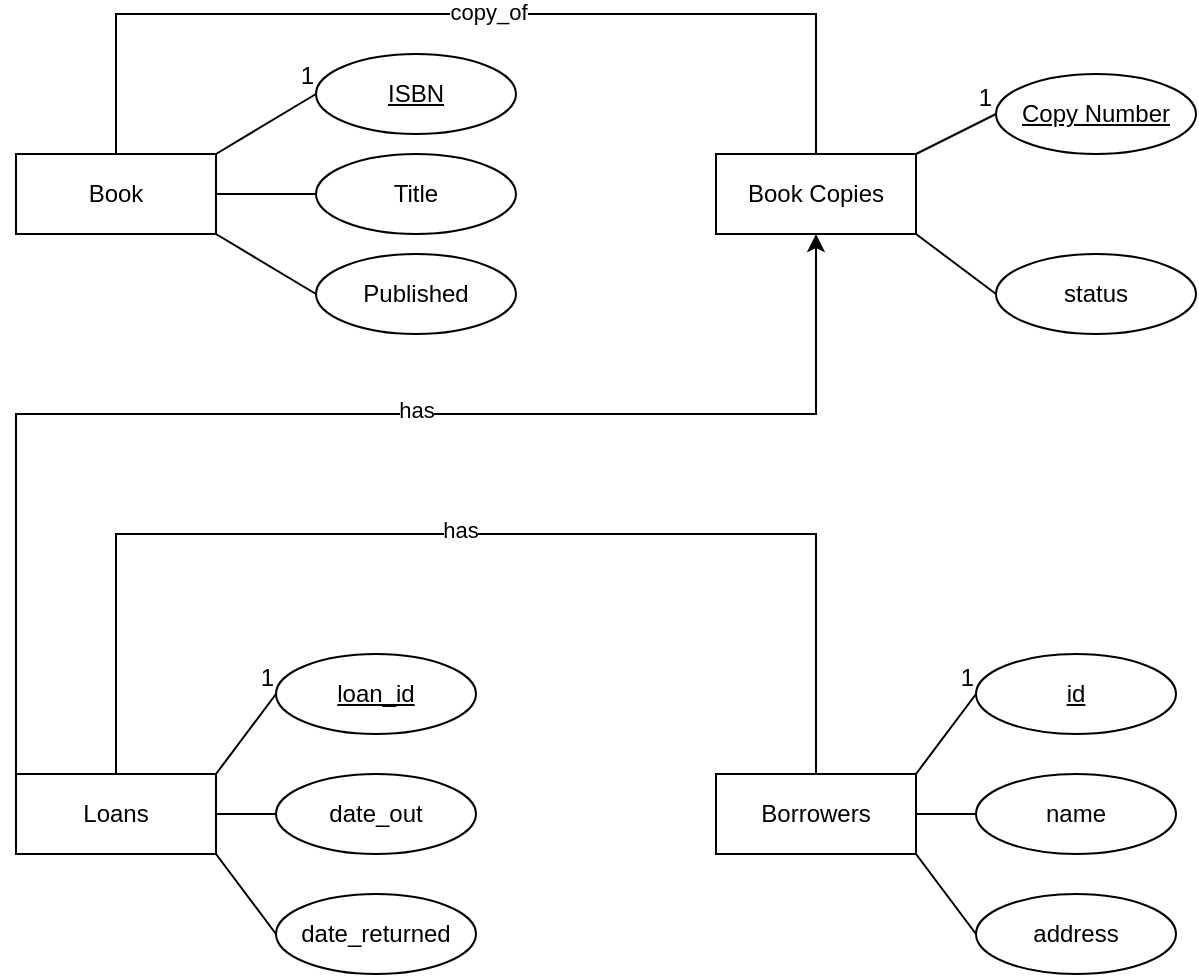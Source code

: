 <mxfile version="22.0.0" type="device">
  <diagram name="Page-1" id="VHraJx6ISevpyODWUKyq">
    <mxGraphModel dx="1050" dy="574" grid="1" gridSize="10" guides="1" tooltips="1" connect="1" arrows="1" fold="1" page="1" pageScale="1" pageWidth="850" pageHeight="1100" math="0" shadow="0">
      <root>
        <mxCell id="0" />
        <mxCell id="1" parent="0" />
        <mxCell id="JwXPGr0OrlHHiKYq-cIe-2" value="id" style="ellipse;whiteSpace=wrap;html=1;align=center;fontStyle=4;" vertex="1" parent="1">
          <mxGeometry x="550" y="360" width="100" height="40" as="geometry" />
        </mxCell>
        <mxCell id="JwXPGr0OrlHHiKYq-cIe-3" value="name" style="ellipse;whiteSpace=wrap;html=1;align=center;" vertex="1" parent="1">
          <mxGeometry x="550" y="420" width="100" height="40" as="geometry" />
        </mxCell>
        <mxCell id="JwXPGr0OrlHHiKYq-cIe-4" value="address" style="ellipse;whiteSpace=wrap;html=1;align=center;" vertex="1" parent="1">
          <mxGeometry x="550" y="480" width="100" height="40" as="geometry" />
        </mxCell>
        <mxCell id="JwXPGr0OrlHHiKYq-cIe-14" value="Borrowers" style="whiteSpace=wrap;html=1;align=center;" vertex="1" parent="1">
          <mxGeometry x="420" y="420" width="100" height="40" as="geometry" />
        </mxCell>
        <mxCell id="JwXPGr0OrlHHiKYq-cIe-15" value="" style="endArrow=none;html=1;rounded=0;entryX=0;entryY=0.5;entryDx=0;entryDy=0;exitX=1;exitY=0;exitDx=0;exitDy=0;" edge="1" parent="1" source="JwXPGr0OrlHHiKYq-cIe-14" target="JwXPGr0OrlHHiKYq-cIe-2">
          <mxGeometry relative="1" as="geometry">
            <mxPoint x="340" y="300" as="sourcePoint" />
            <mxPoint x="500" y="300" as="targetPoint" />
          </mxGeometry>
        </mxCell>
        <mxCell id="JwXPGr0OrlHHiKYq-cIe-16" value="1" style="resizable=0;html=1;whiteSpace=wrap;align=right;verticalAlign=bottom;" connectable="0" vertex="1" parent="JwXPGr0OrlHHiKYq-cIe-15">
          <mxGeometry x="1" relative="1" as="geometry" />
        </mxCell>
        <mxCell id="JwXPGr0OrlHHiKYq-cIe-17" value="" style="endArrow=none;html=1;rounded=0;entryX=0;entryY=0.5;entryDx=0;entryDy=0;exitX=1;exitY=0.5;exitDx=0;exitDy=0;" edge="1" parent="1" source="JwXPGr0OrlHHiKYq-cIe-14" target="JwXPGr0OrlHHiKYq-cIe-3">
          <mxGeometry relative="1" as="geometry">
            <mxPoint x="340" y="300" as="sourcePoint" />
            <mxPoint x="500" y="300" as="targetPoint" />
          </mxGeometry>
        </mxCell>
        <mxCell id="JwXPGr0OrlHHiKYq-cIe-19" value="" style="endArrow=none;html=1;rounded=0;entryX=0;entryY=0.5;entryDx=0;entryDy=0;exitX=1;exitY=1;exitDx=0;exitDy=0;" edge="1" parent="1" source="JwXPGr0OrlHHiKYq-cIe-14" target="JwXPGr0OrlHHiKYq-cIe-4">
          <mxGeometry relative="1" as="geometry">
            <mxPoint x="340" y="300" as="sourcePoint" />
            <mxPoint x="500" y="300" as="targetPoint" />
          </mxGeometry>
        </mxCell>
        <mxCell id="JwXPGr0OrlHHiKYq-cIe-20" value="Loans" style="whiteSpace=wrap;html=1;align=center;" vertex="1" parent="1">
          <mxGeometry x="70" y="420" width="100" height="40" as="geometry" />
        </mxCell>
        <mxCell id="JwXPGr0OrlHHiKYq-cIe-21" value="date_out" style="ellipse;whiteSpace=wrap;html=1;align=center;" vertex="1" parent="1">
          <mxGeometry x="200" y="420" width="100" height="40" as="geometry" />
        </mxCell>
        <mxCell id="JwXPGr0OrlHHiKYq-cIe-22" value="date_returned" style="ellipse;whiteSpace=wrap;html=1;align=center;" vertex="1" parent="1">
          <mxGeometry x="200" y="480" width="100" height="40" as="geometry" />
        </mxCell>
        <mxCell id="JwXPGr0OrlHHiKYq-cIe-23" value="loan_id" style="ellipse;whiteSpace=wrap;html=1;align=center;fontStyle=4;" vertex="1" parent="1">
          <mxGeometry x="200" y="360" width="100" height="40" as="geometry" />
        </mxCell>
        <mxCell id="JwXPGr0OrlHHiKYq-cIe-24" value="" style="endArrow=none;html=1;rounded=0;exitX=1;exitY=0;exitDx=0;exitDy=0;entryX=0;entryY=0.5;entryDx=0;entryDy=0;" edge="1" parent="1" source="JwXPGr0OrlHHiKYq-cIe-20" target="JwXPGr0OrlHHiKYq-cIe-23">
          <mxGeometry relative="1" as="geometry">
            <mxPoint x="340" y="300" as="sourcePoint" />
            <mxPoint x="500" y="300" as="targetPoint" />
          </mxGeometry>
        </mxCell>
        <mxCell id="JwXPGr0OrlHHiKYq-cIe-25" value="1" style="resizable=0;html=1;whiteSpace=wrap;align=right;verticalAlign=bottom;" connectable="0" vertex="1" parent="JwXPGr0OrlHHiKYq-cIe-24">
          <mxGeometry x="1" relative="1" as="geometry" />
        </mxCell>
        <mxCell id="JwXPGr0OrlHHiKYq-cIe-26" value="" style="endArrow=none;html=1;rounded=0;exitX=1;exitY=0.5;exitDx=0;exitDy=0;entryX=0;entryY=0.5;entryDx=0;entryDy=0;" edge="1" parent="1" source="JwXPGr0OrlHHiKYq-cIe-20" target="JwXPGr0OrlHHiKYq-cIe-21">
          <mxGeometry relative="1" as="geometry">
            <mxPoint x="340" y="300" as="sourcePoint" />
            <mxPoint x="500" y="300" as="targetPoint" />
          </mxGeometry>
        </mxCell>
        <mxCell id="JwXPGr0OrlHHiKYq-cIe-27" value="" style="endArrow=none;html=1;rounded=0;exitX=1;exitY=1;exitDx=0;exitDy=0;entryX=0;entryY=0.5;entryDx=0;entryDy=0;" edge="1" parent="1" source="JwXPGr0OrlHHiKYq-cIe-20" target="JwXPGr0OrlHHiKYq-cIe-22">
          <mxGeometry relative="1" as="geometry">
            <mxPoint x="340" y="300" as="sourcePoint" />
            <mxPoint x="500" y="300" as="targetPoint" />
          </mxGeometry>
        </mxCell>
        <mxCell id="JwXPGr0OrlHHiKYq-cIe-32" value="" style="endArrow=none;html=1;rounded=0;exitX=0.5;exitY=0;exitDx=0;exitDy=0;entryX=0.5;entryY=0;entryDx=0;entryDy=0;" edge="1" parent="1" source="JwXPGr0OrlHHiKYq-cIe-20" target="JwXPGr0OrlHHiKYq-cIe-14">
          <mxGeometry relative="1" as="geometry">
            <mxPoint x="100" y="310" as="sourcePoint" />
            <mxPoint x="260" y="310" as="targetPoint" />
            <Array as="points">
              <mxPoint x="120" y="300" />
              <mxPoint x="470" y="300" />
            </Array>
          </mxGeometry>
        </mxCell>
        <mxCell id="JwXPGr0OrlHHiKYq-cIe-33" value="has" style="edgeLabel;html=1;align=center;verticalAlign=middle;resizable=0;points=[];" vertex="1" connectable="0" parent="JwXPGr0OrlHHiKYq-cIe-32">
          <mxGeometry x="0.412" y="2" relative="1" as="geometry">
            <mxPoint x="-125" as="offset" />
          </mxGeometry>
        </mxCell>
        <mxCell id="JwXPGr0OrlHHiKYq-cIe-34" value="Book" style="whiteSpace=wrap;html=1;align=center;" vertex="1" parent="1">
          <mxGeometry x="70" y="110" width="100" height="40" as="geometry" />
        </mxCell>
        <mxCell id="JwXPGr0OrlHHiKYq-cIe-35" value="Title" style="ellipse;whiteSpace=wrap;html=1;align=center;" vertex="1" parent="1">
          <mxGeometry x="220" y="110" width="100" height="40" as="geometry" />
        </mxCell>
        <mxCell id="JwXPGr0OrlHHiKYq-cIe-36" value="Published" style="ellipse;whiteSpace=wrap;html=1;align=center;" vertex="1" parent="1">
          <mxGeometry x="220" y="160" width="100" height="40" as="geometry" />
        </mxCell>
        <mxCell id="JwXPGr0OrlHHiKYq-cIe-37" value="ISBN" style="ellipse;whiteSpace=wrap;html=1;align=center;fontStyle=4;" vertex="1" parent="1">
          <mxGeometry x="220" y="60" width="100" height="40" as="geometry" />
        </mxCell>
        <mxCell id="JwXPGr0OrlHHiKYq-cIe-38" value="" style="endArrow=none;html=1;rounded=0;entryX=0;entryY=0.5;entryDx=0;entryDy=0;exitX=1;exitY=1;exitDx=0;exitDy=0;" edge="1" parent="1" source="JwXPGr0OrlHHiKYq-cIe-34" target="JwXPGr0OrlHHiKYq-cIe-36">
          <mxGeometry relative="1" as="geometry">
            <mxPoint x="70" y="200" as="sourcePoint" />
            <mxPoint x="230" y="200" as="targetPoint" />
          </mxGeometry>
        </mxCell>
        <mxCell id="JwXPGr0OrlHHiKYq-cIe-39" value="" style="endArrow=none;html=1;rounded=0;exitX=1;exitY=0.5;exitDx=0;exitDy=0;" edge="1" parent="1" source="JwXPGr0OrlHHiKYq-cIe-34">
          <mxGeometry relative="1" as="geometry">
            <mxPoint x="320" y="149" as="sourcePoint" />
            <mxPoint x="220" y="130" as="targetPoint" />
          </mxGeometry>
        </mxCell>
        <mxCell id="JwXPGr0OrlHHiKYq-cIe-40" value="" style="endArrow=none;html=1;rounded=0;exitX=1;exitY=0;exitDx=0;exitDy=0;entryX=0;entryY=0.5;entryDx=0;entryDy=0;" edge="1" parent="1" source="JwXPGr0OrlHHiKYq-cIe-34" target="JwXPGr0OrlHHiKYq-cIe-37">
          <mxGeometry relative="1" as="geometry">
            <mxPoint x="60" y="240" as="sourcePoint" />
            <mxPoint x="220" y="240" as="targetPoint" />
          </mxGeometry>
        </mxCell>
        <mxCell id="JwXPGr0OrlHHiKYq-cIe-41" value="1" style="resizable=0;html=1;whiteSpace=wrap;align=right;verticalAlign=bottom;" connectable="0" vertex="1" parent="JwXPGr0OrlHHiKYq-cIe-40">
          <mxGeometry x="1" relative="1" as="geometry" />
        </mxCell>
        <mxCell id="JwXPGr0OrlHHiKYq-cIe-43" value="Book Copies" style="whiteSpace=wrap;html=1;align=center;" vertex="1" parent="1">
          <mxGeometry x="420" y="110" width="100" height="40" as="geometry" />
        </mxCell>
        <mxCell id="JwXPGr0OrlHHiKYq-cIe-44" value="Copy Number" style="ellipse;whiteSpace=wrap;html=1;align=center;fontStyle=4;" vertex="1" parent="1">
          <mxGeometry x="560" y="70" width="100" height="40" as="geometry" />
        </mxCell>
        <mxCell id="JwXPGr0OrlHHiKYq-cIe-45" value="status" style="ellipse;whiteSpace=wrap;html=1;align=center;" vertex="1" parent="1">
          <mxGeometry x="560" y="160" width="100" height="40" as="geometry" />
        </mxCell>
        <mxCell id="JwXPGr0OrlHHiKYq-cIe-46" value="" style="endArrow=none;html=1;rounded=0;entryX=0;entryY=0.5;entryDx=0;entryDy=0;exitX=1;exitY=0;exitDx=0;exitDy=0;" edge="1" parent="1" source="JwXPGr0OrlHHiKYq-cIe-43" target="JwXPGr0OrlHHiKYq-cIe-44">
          <mxGeometry relative="1" as="geometry">
            <mxPoint x="380" y="189.5" as="sourcePoint" />
            <mxPoint x="540" y="189.5" as="targetPoint" />
          </mxGeometry>
        </mxCell>
        <mxCell id="JwXPGr0OrlHHiKYq-cIe-47" value="1" style="resizable=0;html=1;whiteSpace=wrap;align=right;verticalAlign=bottom;" connectable="0" vertex="1" parent="JwXPGr0OrlHHiKYq-cIe-46">
          <mxGeometry x="1" relative="1" as="geometry" />
        </mxCell>
        <mxCell id="JwXPGr0OrlHHiKYq-cIe-48" value="" style="endArrow=none;html=1;rounded=0;entryX=0;entryY=0.5;entryDx=0;entryDy=0;exitX=1;exitY=1;exitDx=0;exitDy=0;" edge="1" parent="1" source="JwXPGr0OrlHHiKYq-cIe-43" target="JwXPGr0OrlHHiKYq-cIe-45">
          <mxGeometry relative="1" as="geometry">
            <mxPoint x="380" y="200" as="sourcePoint" />
            <mxPoint x="540" y="200" as="targetPoint" />
          </mxGeometry>
        </mxCell>
        <mxCell id="JwXPGr0OrlHHiKYq-cIe-49" value="" style="endArrow=none;html=1;rounded=0;entryX=0.5;entryY=0;entryDx=0;entryDy=0;exitX=0.5;exitY=0;exitDx=0;exitDy=0;" edge="1" parent="1" source="JwXPGr0OrlHHiKYq-cIe-34" target="JwXPGr0OrlHHiKYq-cIe-43">
          <mxGeometry relative="1" as="geometry">
            <mxPoint x="120" y="40" as="sourcePoint" />
            <mxPoint x="490" y="40" as="targetPoint" />
            <Array as="points">
              <mxPoint x="120" y="40" />
              <mxPoint x="470" y="40" />
            </Array>
          </mxGeometry>
        </mxCell>
        <mxCell id="JwXPGr0OrlHHiKYq-cIe-50" value="copy_of" style="edgeLabel;html=1;align=center;verticalAlign=middle;resizable=0;points=[];" vertex="1" connectable="0" parent="JwXPGr0OrlHHiKYq-cIe-49">
          <mxGeometry x="0.044" y="1" relative="1" as="geometry">
            <mxPoint as="offset" />
          </mxGeometry>
        </mxCell>
        <mxCell id="JwXPGr0OrlHHiKYq-cIe-52" value="" style="endArrow=classic;html=1;rounded=0;exitX=0;exitY=0;exitDx=0;exitDy=0;entryX=0.5;entryY=1;entryDx=0;entryDy=0;" edge="1" parent="1" source="JwXPGr0OrlHHiKYq-cIe-20" target="JwXPGr0OrlHHiKYq-cIe-43">
          <mxGeometry width="50" height="50" relative="1" as="geometry">
            <mxPoint x="70" y="380" as="sourcePoint" />
            <mxPoint x="470" y="160" as="targetPoint" />
            <Array as="points">
              <mxPoint x="70" y="240" />
              <mxPoint x="470" y="240" />
            </Array>
          </mxGeometry>
        </mxCell>
        <mxCell id="JwXPGr0OrlHHiKYq-cIe-53" value="has" style="edgeLabel;html=1;align=center;verticalAlign=middle;resizable=0;points=[];" vertex="1" connectable="0" parent="JwXPGr0OrlHHiKYq-cIe-52">
          <mxGeometry x="-0.03" y="2" relative="1" as="geometry">
            <mxPoint x="55" as="offset" />
          </mxGeometry>
        </mxCell>
      </root>
    </mxGraphModel>
  </diagram>
</mxfile>

